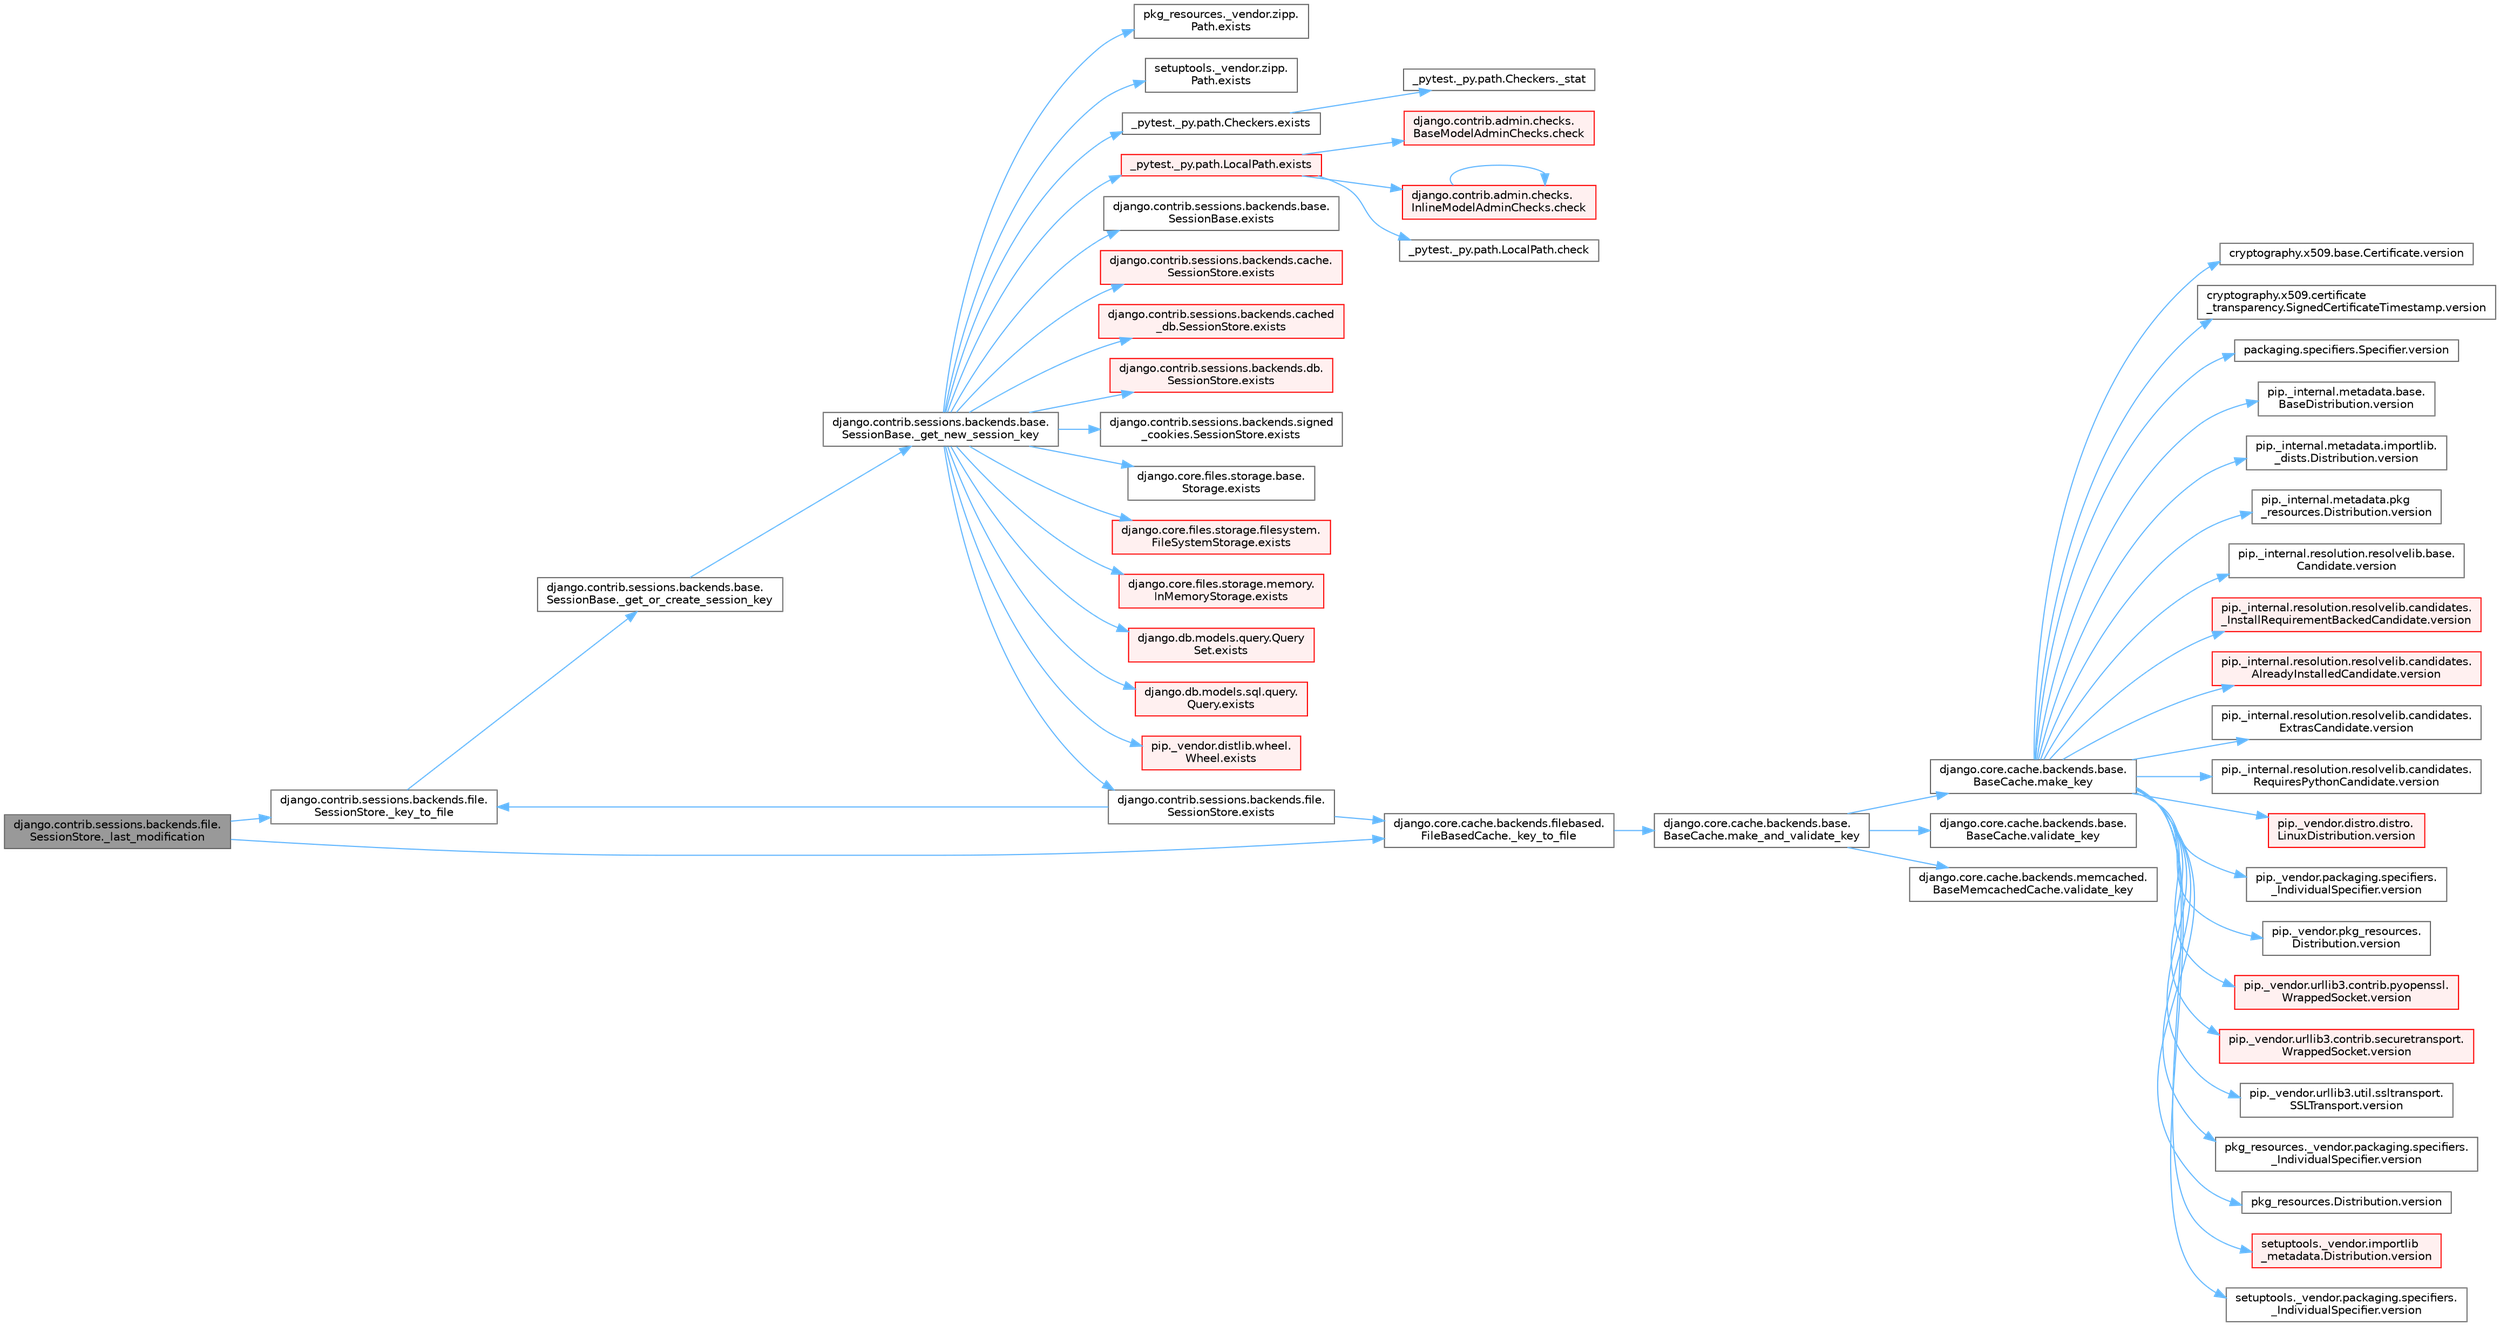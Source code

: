 digraph "django.contrib.sessions.backends.file.SessionStore._last_modification"
{
 // LATEX_PDF_SIZE
  bgcolor="transparent";
  edge [fontname=Helvetica,fontsize=10,labelfontname=Helvetica,labelfontsize=10];
  node [fontname=Helvetica,fontsize=10,shape=box,height=0.2,width=0.4];
  rankdir="LR";
  Node1 [id="Node000001",label="django.contrib.sessions.backends.file.\lSessionStore._last_modification",height=0.2,width=0.4,color="gray40", fillcolor="grey60", style="filled", fontcolor="black",tooltip=" "];
  Node1 -> Node2 [id="edge1_Node000001_Node000002",color="steelblue1",style="solid",tooltip=" "];
  Node2 [id="Node000002",label="django.contrib.sessions.backends.file.\lSessionStore._key_to_file",height=0.2,width=0.4,color="grey40", fillcolor="white", style="filled",URL="$classdjango_1_1contrib_1_1sessions_1_1backends_1_1file_1_1_session_store.html#a88358e39efe75a4622d40b1102e67f93",tooltip=" "];
  Node2 -> Node3 [id="edge2_Node000002_Node000003",color="steelblue1",style="solid",tooltip=" "];
  Node3 [id="Node000003",label="django.contrib.sessions.backends.base.\lSessionBase._get_or_create_session_key",height=0.2,width=0.4,color="grey40", fillcolor="white", style="filled",URL="$classdjango_1_1contrib_1_1sessions_1_1backends_1_1base_1_1_session_base.html#a30b440c400e1f442d4f9f10e9b913d55",tooltip=" "];
  Node3 -> Node4 [id="edge3_Node000003_Node000004",color="steelblue1",style="solid",tooltip=" "];
  Node4 [id="Node000004",label="django.contrib.sessions.backends.base.\lSessionBase._get_new_session_key",height=0.2,width=0.4,color="grey40", fillcolor="white", style="filled",URL="$classdjango_1_1contrib_1_1sessions_1_1backends_1_1base_1_1_session_base.html#aa4fa1e405a4b97410d84bee8c9cf5e65",tooltip=" "];
  Node4 -> Node5 [id="edge4_Node000004_Node000005",color="steelblue1",style="solid",tooltip=" "];
  Node5 [id="Node000005",label="_pytest._py.path.Checkers.exists",height=0.2,width=0.4,color="grey40", fillcolor="white", style="filled",URL="$class__pytest_1_1__py_1_1path_1_1_checkers.html#a6dedf7a0277eaf69dd3a07ba46033cd0",tooltip=" "];
  Node5 -> Node6 [id="edge5_Node000005_Node000006",color="steelblue1",style="solid",tooltip=" "];
  Node6 [id="Node000006",label="_pytest._py.path.Checkers._stat",height=0.2,width=0.4,color="grey40", fillcolor="white", style="filled",URL="$class__pytest_1_1__py_1_1path_1_1_checkers.html#a68a6989c7dfc44d06b7bc4ad21f669a2",tooltip=" "];
  Node4 -> Node7 [id="edge6_Node000004_Node000007",color="steelblue1",style="solid",tooltip=" "];
  Node7 [id="Node000007",label="_pytest._py.path.LocalPath.exists",height=0.2,width=0.4,color="red", fillcolor="#FFF0F0", style="filled",URL="$class__pytest_1_1__py_1_1path_1_1_local_path.html#a3fbaec6b6f93562fa73a23530e92d148",tooltip=" "];
  Node7 -> Node8 [id="edge7_Node000007_Node000008",color="steelblue1",style="solid",tooltip=" "];
  Node8 [id="Node000008",label="_pytest._py.path.LocalPath.check",height=0.2,width=0.4,color="grey40", fillcolor="white", style="filled",URL="$class__pytest_1_1__py_1_1path_1_1_local_path.html#a4b987fb8998938ae4a5f4ed6aebf69ea",tooltip=" "];
  Node7 -> Node9 [id="edge8_Node000007_Node000009",color="steelblue1",style="solid",tooltip=" "];
  Node9 [id="Node000009",label="django.contrib.admin.checks.\lBaseModelAdminChecks.check",height=0.2,width=0.4,color="red", fillcolor="#FFF0F0", style="filled",URL="$classdjango_1_1contrib_1_1admin_1_1checks_1_1_base_model_admin_checks.html#a11595bf2b8d59e96fee553e518494d6d",tooltip=" "];
  Node7 -> Node42 [id="edge9_Node000007_Node000042",color="steelblue1",style="solid",tooltip=" "];
  Node42 [id="Node000042",label="django.contrib.admin.checks.\lInlineModelAdminChecks.check",height=0.2,width=0.4,color="red", fillcolor="#FFF0F0", style="filled",URL="$classdjango_1_1contrib_1_1admin_1_1checks_1_1_inline_model_admin_checks.html#acdf096659f73e5facb970e774e61f7cc",tooltip=" "];
  Node42 -> Node42 [id="edge10_Node000042_Node000042",color="steelblue1",style="solid",tooltip=" "];
  Node4 -> Node3012 [id="edge11_Node000004_Node003012",color="steelblue1",style="solid",tooltip=" "];
  Node3012 [id="Node003012",label="django.contrib.sessions.backends.base.\lSessionBase.exists",height=0.2,width=0.4,color="grey40", fillcolor="white", style="filled",URL="$classdjango_1_1contrib_1_1sessions_1_1backends_1_1base_1_1_session_base.html#a7bf2b4a5ceb726441c06bf9122c392ab",tooltip=" "];
  Node4 -> Node3013 [id="edge12_Node000004_Node003013",color="steelblue1",style="solid",tooltip=" "];
  Node3013 [id="Node003013",label="django.contrib.sessions.backends.cache.\lSessionStore.exists",height=0.2,width=0.4,color="red", fillcolor="#FFF0F0", style="filled",URL="$classdjango_1_1contrib_1_1sessions_1_1backends_1_1cache_1_1_session_store.html#a253d926e3014bb124eaa4c182a641d66",tooltip=" "];
  Node4 -> Node3014 [id="edge13_Node000004_Node003014",color="steelblue1",style="solid",tooltip=" "];
  Node3014 [id="Node003014",label="django.contrib.sessions.backends.cached\l_db.SessionStore.exists",height=0.2,width=0.4,color="red", fillcolor="#FFF0F0", style="filled",URL="$classdjango_1_1contrib_1_1sessions_1_1backends_1_1cached__db_1_1_session_store.html#ab4d6e8179354888e2ce4f8deb80d49f4",tooltip=" "];
  Node4 -> Node3015 [id="edge14_Node000004_Node003015",color="steelblue1",style="solid",tooltip=" "];
  Node3015 [id="Node003015",label="django.contrib.sessions.backends.db.\lSessionStore.exists",height=0.2,width=0.4,color="red", fillcolor="#FFF0F0", style="filled",URL="$classdjango_1_1contrib_1_1sessions_1_1backends_1_1db_1_1_session_store.html#ad80b6beee2197e5e67edc89f63c95bf5",tooltip=" "];
  Node4 -> Node3016 [id="edge15_Node000004_Node003016",color="steelblue1",style="solid",tooltip=" "];
  Node3016 [id="Node003016",label="django.contrib.sessions.backends.file.\lSessionStore.exists",height=0.2,width=0.4,color="grey40", fillcolor="white", style="filled",URL="$classdjango_1_1contrib_1_1sessions_1_1backends_1_1file_1_1_session_store.html#ac71713367271770f0725f65d90ea66c5",tooltip=" "];
  Node3016 -> Node2 [id="edge16_Node003016_Node000002",color="steelblue1",style="solid",tooltip=" "];
  Node3016 -> Node1474 [id="edge17_Node003016_Node001474",color="steelblue1",style="solid",tooltip=" "];
  Node1474 [id="Node001474",label="django.core.cache.backends.filebased.\lFileBasedCache._key_to_file",height=0.2,width=0.4,color="grey40", fillcolor="white", style="filled",URL="$classdjango_1_1core_1_1cache_1_1backends_1_1filebased_1_1_file_based_cache.html#a609a352ed94a630e0195ea562de545da",tooltip=" "];
  Node1474 -> Node1468 [id="edge18_Node001474_Node001468",color="steelblue1",style="solid",tooltip=" "];
  Node1468 [id="Node001468",label="django.core.cache.backends.base.\lBaseCache.make_and_validate_key",height=0.2,width=0.4,color="grey40", fillcolor="white", style="filled",URL="$classdjango_1_1core_1_1cache_1_1backends_1_1base_1_1_base_cache.html#a167e3a6c65f782f011f4a0f4da30d4f5",tooltip=" "];
  Node1468 -> Node1469 [id="edge19_Node001468_Node001469",color="steelblue1",style="solid",tooltip=" "];
  Node1469 [id="Node001469",label="django.core.cache.backends.base.\lBaseCache.make_key",height=0.2,width=0.4,color="grey40", fillcolor="white", style="filled",URL="$classdjango_1_1core_1_1cache_1_1backends_1_1base_1_1_base_cache.html#a5f0fc765671e4fe6607242a26c62c4ba",tooltip=" "];
  Node1469 -> Node618 [id="edge20_Node001469_Node000618",color="steelblue1",style="solid",tooltip=" "];
  Node618 [id="Node000618",label="cryptography.x509.base.Certificate.version",height=0.2,width=0.4,color="grey40", fillcolor="white", style="filled",URL="$classcryptography_1_1x509_1_1base_1_1_certificate.html#a409d340d01bf8acdd9790f6321f1b283",tooltip=" "];
  Node1469 -> Node619 [id="edge21_Node001469_Node000619",color="steelblue1",style="solid",tooltip=" "];
  Node619 [id="Node000619",label="cryptography.x509.certificate\l_transparency.SignedCertificateTimestamp.version",height=0.2,width=0.4,color="grey40", fillcolor="white", style="filled",URL="$classcryptography_1_1x509_1_1certificate__transparency_1_1_signed_certificate_timestamp.html#a19434e4df91aa32c7b4654a16a672c8b",tooltip=" "];
  Node1469 -> Node620 [id="edge22_Node001469_Node000620",color="steelblue1",style="solid",tooltip=" "];
  Node620 [id="Node000620",label="packaging.specifiers.Specifier.version",height=0.2,width=0.4,color="grey40", fillcolor="white", style="filled",URL="$classpackaging_1_1specifiers_1_1_specifier.html#a362b16f4c6f1f24b6b20b59b35d4689e",tooltip=" "];
  Node1469 -> Node621 [id="edge23_Node001469_Node000621",color="steelblue1",style="solid",tooltip=" "];
  Node621 [id="Node000621",label="pip._internal.metadata.base.\lBaseDistribution.version",height=0.2,width=0.4,color="grey40", fillcolor="white", style="filled",URL="$classpip_1_1__internal_1_1metadata_1_1base_1_1_base_distribution.html#af4024115351223c1472e72e4c17da2fc",tooltip=" "];
  Node1469 -> Node622 [id="edge24_Node001469_Node000622",color="steelblue1",style="solid",tooltip=" "];
  Node622 [id="Node000622",label="pip._internal.metadata.importlib.\l_dists.Distribution.version",height=0.2,width=0.4,color="grey40", fillcolor="white", style="filled",URL="$classpip_1_1__internal_1_1metadata_1_1importlib_1_1__dists_1_1_distribution.html#abd95316132f93c875260264dd5ae2513",tooltip=" "];
  Node1469 -> Node623 [id="edge25_Node001469_Node000623",color="steelblue1",style="solid",tooltip=" "];
  Node623 [id="Node000623",label="pip._internal.metadata.pkg\l_resources.Distribution.version",height=0.2,width=0.4,color="grey40", fillcolor="white", style="filled",URL="$classpip_1_1__internal_1_1metadata_1_1pkg__resources_1_1_distribution.html#ac83e189aa08d2465284bb5d465190dde",tooltip=" "];
  Node1469 -> Node624 [id="edge26_Node001469_Node000624",color="steelblue1",style="solid",tooltip=" "];
  Node624 [id="Node000624",label="pip._internal.resolution.resolvelib.base.\lCandidate.version",height=0.2,width=0.4,color="grey40", fillcolor="white", style="filled",URL="$classpip_1_1__internal_1_1resolution_1_1resolvelib_1_1base_1_1_candidate.html#a9c16dfa9e4f9aefc73ba5e64b22a8475",tooltip=" "];
  Node1469 -> Node625 [id="edge27_Node001469_Node000625",color="steelblue1",style="solid",tooltip=" "];
  Node625 [id="Node000625",label="pip._internal.resolution.resolvelib.candidates.\l_InstallRequirementBackedCandidate.version",height=0.2,width=0.4,color="red", fillcolor="#FFF0F0", style="filled",URL="$classpip_1_1__internal_1_1resolution_1_1resolvelib_1_1candidates_1_1___install_requirement_backed_candidate.html#a4f4a974e66da6155fd19dedc8149f7a9",tooltip=" "];
  Node1469 -> Node626 [id="edge28_Node001469_Node000626",color="steelblue1",style="solid",tooltip=" "];
  Node626 [id="Node000626",label="pip._internal.resolution.resolvelib.candidates.\lAlreadyInstalledCandidate.version",height=0.2,width=0.4,color="red", fillcolor="#FFF0F0", style="filled",URL="$classpip_1_1__internal_1_1resolution_1_1resolvelib_1_1candidates_1_1_already_installed_candidate.html#a00f06d15e6d65f9278521c4818effeef",tooltip=" "];
  Node1469 -> Node627 [id="edge29_Node001469_Node000627",color="steelblue1",style="solid",tooltip=" "];
  Node627 [id="Node000627",label="pip._internal.resolution.resolvelib.candidates.\lExtrasCandidate.version",height=0.2,width=0.4,color="grey40", fillcolor="white", style="filled",URL="$classpip_1_1__internal_1_1resolution_1_1resolvelib_1_1candidates_1_1_extras_candidate.html#afd11c944b3a60218acccf10656b4c59e",tooltip=" "];
  Node1469 -> Node628 [id="edge30_Node001469_Node000628",color="steelblue1",style="solid",tooltip=" "];
  Node628 [id="Node000628",label="pip._internal.resolution.resolvelib.candidates.\lRequiresPythonCandidate.version",height=0.2,width=0.4,color="grey40", fillcolor="white", style="filled",URL="$classpip_1_1__internal_1_1resolution_1_1resolvelib_1_1candidates_1_1_requires_python_candidate.html#a2ec46fa71f2669b413ba5b9943c19dfc",tooltip=" "];
  Node1469 -> Node629 [id="edge31_Node001469_Node000629",color="steelblue1",style="solid",tooltip=" "];
  Node629 [id="Node000629",label="pip._vendor.distro.distro.\lLinuxDistribution.version",height=0.2,width=0.4,color="red", fillcolor="#FFF0F0", style="filled",URL="$classpip_1_1__vendor_1_1distro_1_1distro_1_1_linux_distribution.html#a35f4d1557d49774f4cb5c3f52fca0676",tooltip=" "];
  Node1469 -> Node634 [id="edge32_Node001469_Node000634",color="steelblue1",style="solid",tooltip=" "];
  Node634 [id="Node000634",label="pip._vendor.packaging.specifiers.\l_IndividualSpecifier.version",height=0.2,width=0.4,color="grey40", fillcolor="white", style="filled",URL="$classpip_1_1__vendor_1_1packaging_1_1specifiers_1_1___individual_specifier.html#a5f58dee6bcf78651ae53becf5ee2f682",tooltip=" "];
  Node1469 -> Node635 [id="edge33_Node001469_Node000635",color="steelblue1",style="solid",tooltip=" "];
  Node635 [id="Node000635",label="pip._vendor.pkg_resources.\lDistribution.version",height=0.2,width=0.4,color="grey40", fillcolor="white", style="filled",URL="$classpip_1_1__vendor_1_1pkg__resources_1_1_distribution.html#a783cf8eb18dd829ab29f7d5d44185374",tooltip=" "];
  Node1469 -> Node636 [id="edge34_Node001469_Node000636",color="steelblue1",style="solid",tooltip=" "];
  Node636 [id="Node000636",label="pip._vendor.urllib3.contrib.pyopenssl.\lWrappedSocket.version",height=0.2,width=0.4,color="red", fillcolor="#FFF0F0", style="filled",URL="$classpip_1_1__vendor_1_1urllib3_1_1contrib_1_1pyopenssl_1_1_wrapped_socket.html#a87d465579dce4c65898d6b9fb49280d7",tooltip=" "];
  Node1469 -> Node639 [id="edge35_Node001469_Node000639",color="steelblue1",style="solid",tooltip=" "];
  Node639 [id="Node000639",label="pip._vendor.urllib3.contrib.securetransport.\lWrappedSocket.version",height=0.2,width=0.4,color="red", fillcolor="#FFF0F0", style="filled",URL="$classpip_1_1__vendor_1_1urllib3_1_1contrib_1_1securetransport_1_1_wrapped_socket.html#accb4ff03401dc8f1355a29ed9da90101",tooltip=" "];
  Node1469 -> Node642 [id="edge36_Node001469_Node000642",color="steelblue1",style="solid",tooltip=" "];
  Node642 [id="Node000642",label="pip._vendor.urllib3.util.ssltransport.\lSSLTransport.version",height=0.2,width=0.4,color="grey40", fillcolor="white", style="filled",URL="$classpip_1_1__vendor_1_1urllib3_1_1util_1_1ssltransport_1_1_s_s_l_transport.html#ac87ccb5563ce5ed172b1397afcbadd69",tooltip=" "];
  Node1469 -> Node643 [id="edge37_Node001469_Node000643",color="steelblue1",style="solid",tooltip=" "];
  Node643 [id="Node000643",label="pkg_resources._vendor.packaging.specifiers.\l_IndividualSpecifier.version",height=0.2,width=0.4,color="grey40", fillcolor="white", style="filled",URL="$classpkg__resources_1_1__vendor_1_1packaging_1_1specifiers_1_1___individual_specifier.html#af1fa63fc2047fd4dfb4f8128fc1d74ce",tooltip=" "];
  Node1469 -> Node644 [id="edge38_Node001469_Node000644",color="steelblue1",style="solid",tooltip=" "];
  Node644 [id="Node000644",label="pkg_resources.Distribution.version",height=0.2,width=0.4,color="grey40", fillcolor="white", style="filled",URL="$classpkg__resources_1_1_distribution.html#a04061ef28a853f4c77f4b64cba1e4ed7",tooltip=" "];
  Node1469 -> Node645 [id="edge39_Node001469_Node000645",color="steelblue1",style="solid",tooltip=" "];
  Node645 [id="Node000645",label="setuptools._vendor.importlib\l_metadata.Distribution.version",height=0.2,width=0.4,color="red", fillcolor="#FFF0F0", style="filled",URL="$classsetuptools_1_1__vendor_1_1importlib__metadata_1_1_distribution.html#a7c335c158718e634680c2c3ca271962e",tooltip=" "];
  Node1469 -> Node1018 [id="edge40_Node001469_Node001018",color="steelblue1",style="solid",tooltip=" "];
  Node1018 [id="Node001018",label="setuptools._vendor.packaging.specifiers.\l_IndividualSpecifier.version",height=0.2,width=0.4,color="grey40", fillcolor="white", style="filled",URL="$classsetuptools_1_1__vendor_1_1packaging_1_1specifiers_1_1___individual_specifier.html#a9abd6ec6aea6456233c7c454c171dcbf",tooltip=" "];
  Node1468 -> Node1470 [id="edge41_Node001468_Node001470",color="steelblue1",style="solid",tooltip=" "];
  Node1470 [id="Node001470",label="django.core.cache.backends.base.\lBaseCache.validate_key",height=0.2,width=0.4,color="grey40", fillcolor="white", style="filled",URL="$classdjango_1_1core_1_1cache_1_1backends_1_1base_1_1_base_cache.html#a801be55d320e7b60bb6e2b712a20ee7d",tooltip=" "];
  Node1468 -> Node1471 [id="edge42_Node001468_Node001471",color="steelblue1",style="solid",tooltip=" "];
  Node1471 [id="Node001471",label="django.core.cache.backends.memcached.\lBaseMemcachedCache.validate_key",height=0.2,width=0.4,color="grey40", fillcolor="white", style="filled",URL="$classdjango_1_1core_1_1cache_1_1backends_1_1memcached_1_1_base_memcached_cache.html#aeed47edd6849cb95c9fa06462707bc18",tooltip=" "];
  Node4 -> Node3017 [id="edge43_Node000004_Node003017",color="steelblue1",style="solid",tooltip=" "];
  Node3017 [id="Node003017",label="django.contrib.sessions.backends.signed\l_cookies.SessionStore.exists",height=0.2,width=0.4,color="grey40", fillcolor="white", style="filled",URL="$classdjango_1_1contrib_1_1sessions_1_1backends_1_1signed__cookies_1_1_session_store.html#a1aebd5a329bcb1ea4b1faf11e6c8eb81",tooltip=" "];
  Node4 -> Node3018 [id="edge44_Node000004_Node003018",color="steelblue1",style="solid",tooltip=" "];
  Node3018 [id="Node003018",label="django.core.files.storage.base.\lStorage.exists",height=0.2,width=0.4,color="grey40", fillcolor="white", style="filled",URL="$classdjango_1_1core_1_1files_1_1storage_1_1base_1_1_storage.html#ad961e78432576b47c491cba6b9e53a33",tooltip=" "];
  Node4 -> Node3019 [id="edge45_Node000004_Node003019",color="steelblue1",style="solid",tooltip=" "];
  Node3019 [id="Node003019",label="django.core.files.storage.filesystem.\lFileSystemStorage.exists",height=0.2,width=0.4,color="red", fillcolor="#FFF0F0", style="filled",URL="$classdjango_1_1core_1_1files_1_1storage_1_1filesystem_1_1_file_system_storage.html#a09638d435096d0b39bdbeaed81148baa",tooltip=" "];
  Node4 -> Node3020 [id="edge46_Node000004_Node003020",color="steelblue1",style="solid",tooltip=" "];
  Node3020 [id="Node003020",label="django.core.files.storage.memory.\lInMemoryStorage.exists",height=0.2,width=0.4,color="red", fillcolor="#FFF0F0", style="filled",URL="$classdjango_1_1core_1_1files_1_1storage_1_1memory_1_1_in_memory_storage.html#a0fc0341e2cd9d6dd1d84facce7595070",tooltip=" "];
  Node4 -> Node3021 [id="edge47_Node000004_Node003021",color="steelblue1",style="solid",tooltip=" "];
  Node3021 [id="Node003021",label="django.db.models.query.Query\lSet.exists",height=0.2,width=0.4,color="red", fillcolor="#FFF0F0", style="filled",URL="$classdjango_1_1db_1_1models_1_1query_1_1_query_set.html#ae07119b93f36fe3af50d3ee7538a68d1",tooltip=" "];
  Node4 -> Node3022 [id="edge48_Node000004_Node003022",color="steelblue1",style="solid",tooltip=" "];
  Node3022 [id="Node003022",label="django.db.models.sql.query.\lQuery.exists",height=0.2,width=0.4,color="red", fillcolor="#FFF0F0", style="filled",URL="$classdjango_1_1db_1_1models_1_1sql_1_1query_1_1_query.html#ae5c8bc324c4badfdcba3d115464be353",tooltip=" "];
  Node4 -> Node3023 [id="edge49_Node000004_Node003023",color="steelblue1",style="solid",tooltip=" "];
  Node3023 [id="Node003023",label="pip._vendor.distlib.wheel.\lWheel.exists",height=0.2,width=0.4,color="red", fillcolor="#FFF0F0", style="filled",URL="$classpip_1_1__vendor_1_1distlib_1_1wheel_1_1_wheel.html#a9ea7ded38fabd19aa8604ad550a8d6aa",tooltip=" "];
  Node4 -> Node3024 [id="edge50_Node000004_Node003024",color="steelblue1",style="solid",tooltip=" "];
  Node3024 [id="Node003024",label="pkg_resources._vendor.zipp.\lPath.exists",height=0.2,width=0.4,color="grey40", fillcolor="white", style="filled",URL="$classpkg__resources_1_1__vendor_1_1zipp_1_1_path.html#ad9384fc611ced67d371e1dd1af2973c5",tooltip=" "];
  Node4 -> Node3025 [id="edge51_Node000004_Node003025",color="steelblue1",style="solid",tooltip=" "];
  Node3025 [id="Node003025",label="setuptools._vendor.zipp.\lPath.exists",height=0.2,width=0.4,color="grey40", fillcolor="white", style="filled",URL="$classsetuptools_1_1__vendor_1_1zipp_1_1_path.html#a6131d6744eee53e9565869e765cda545",tooltip=" "];
  Node1 -> Node1474 [id="edge52_Node000001_Node001474",color="steelblue1",style="solid",tooltip=" "];
}
